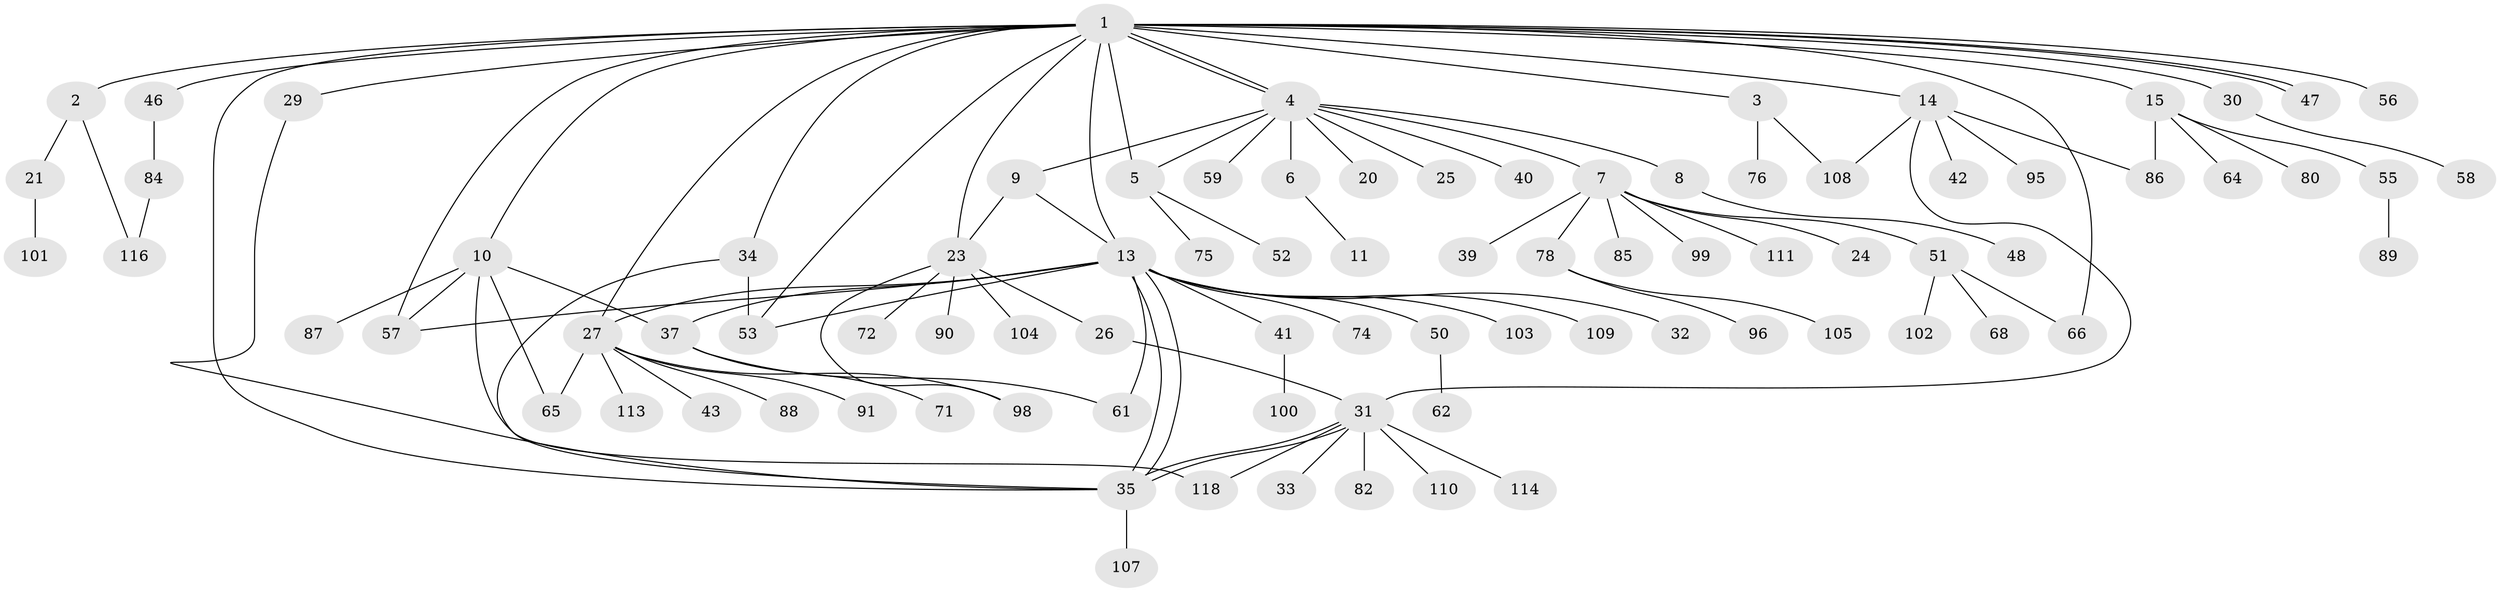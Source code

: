 // original degree distribution, {21: 0.008403361344537815, 4: 0.058823529411764705, 3: 0.15966386554621848, 11: 0.008403361344537815, 7: 0.03361344537815126, 2: 0.2184873949579832, 5: 0.008403361344537815, 13: 0.008403361344537815, 1: 0.4789915966386555, 9: 0.01680672268907563}
// Generated by graph-tools (version 1.1) at 2025/11/02/27/25 16:11:14]
// undirected, 87 vertices, 112 edges
graph export_dot {
graph [start="1"]
  node [color=gray90,style=filled];
  1 [super="+18"];
  2 [super="+22"];
  3 [super="+81"];
  4 [super="+12"];
  5 [super="+28"];
  6 [super="+93"];
  7 [super="+54"];
  8 [super="+17"];
  9;
  10 [super="+83"];
  11 [super="+38"];
  13 [super="+16"];
  14 [super="+60"];
  15 [super="+19"];
  20;
  21 [super="+94"];
  23 [super="+44"];
  24;
  25;
  26;
  27 [super="+36"];
  29 [super="+45"];
  30;
  31 [super="+70"];
  32;
  33;
  34 [super="+106"];
  35 [super="+49"];
  37 [super="+67"];
  39;
  40;
  41 [super="+119"];
  42;
  43;
  46;
  47 [super="+69"];
  48;
  50;
  51 [super="+63"];
  52;
  53;
  55 [super="+92"];
  56;
  57 [super="+117"];
  58 [super="+77"];
  59;
  61;
  62;
  64;
  65 [super="+73"];
  66;
  68;
  71;
  72;
  74;
  75;
  76;
  78 [super="+79"];
  80;
  82;
  84;
  85;
  86 [super="+97"];
  87;
  88;
  89;
  90;
  91;
  95;
  96;
  98;
  99;
  100;
  101;
  102;
  103;
  104 [super="+115"];
  105;
  107;
  108 [super="+112"];
  109;
  110;
  111;
  113;
  114;
  116;
  118;
  1 -- 2;
  1 -- 3;
  1 -- 4;
  1 -- 4;
  1 -- 5;
  1 -- 10;
  1 -- 13;
  1 -- 14;
  1 -- 15;
  1 -- 27;
  1 -- 29;
  1 -- 30;
  1 -- 35;
  1 -- 46;
  1 -- 47;
  1 -- 47;
  1 -- 53;
  1 -- 56;
  1 -- 66;
  1 -- 34;
  1 -- 23;
  1 -- 57;
  2 -- 21;
  2 -- 116;
  3 -- 76;
  3 -- 108;
  4 -- 6;
  4 -- 7;
  4 -- 8;
  4 -- 9;
  4 -- 20;
  4 -- 40;
  4 -- 59;
  4 -- 25;
  4 -- 5;
  5 -- 75;
  5 -- 52;
  6 -- 11;
  7 -- 24;
  7 -- 39;
  7 -- 51;
  7 -- 78 [weight=2];
  7 -- 111;
  7 -- 99;
  7 -- 85;
  8 -- 48;
  9 -- 23;
  9 -- 13;
  10 -- 65;
  10 -- 118;
  10 -- 37;
  10 -- 87;
  10 -- 57;
  13 -- 35;
  13 -- 35;
  13 -- 37;
  13 -- 41;
  13 -- 50;
  13 -- 53;
  13 -- 57;
  13 -- 61;
  13 -- 74;
  13 -- 103;
  13 -- 109;
  13 -- 32;
  13 -- 27;
  14 -- 31;
  14 -- 42;
  14 -- 95;
  14 -- 108;
  14 -- 86;
  15 -- 80;
  15 -- 86;
  15 -- 64;
  15 -- 55;
  21 -- 101;
  23 -- 26;
  23 -- 72;
  23 -- 90;
  23 -- 98;
  23 -- 104;
  26 -- 31;
  27 -- 88;
  27 -- 91;
  27 -- 98;
  27 -- 113;
  27 -- 65;
  27 -- 43;
  29 -- 35;
  30 -- 58;
  31 -- 33;
  31 -- 35;
  31 -- 35;
  31 -- 82;
  31 -- 114;
  31 -- 118;
  31 -- 110;
  34 -- 53;
  34 -- 35;
  35 -- 107;
  37 -- 71;
  37 -- 61;
  41 -- 100;
  46 -- 84;
  50 -- 62;
  51 -- 66;
  51 -- 68;
  51 -- 102;
  55 -- 89;
  78 -- 105;
  78 -- 96;
  84 -- 116;
}
